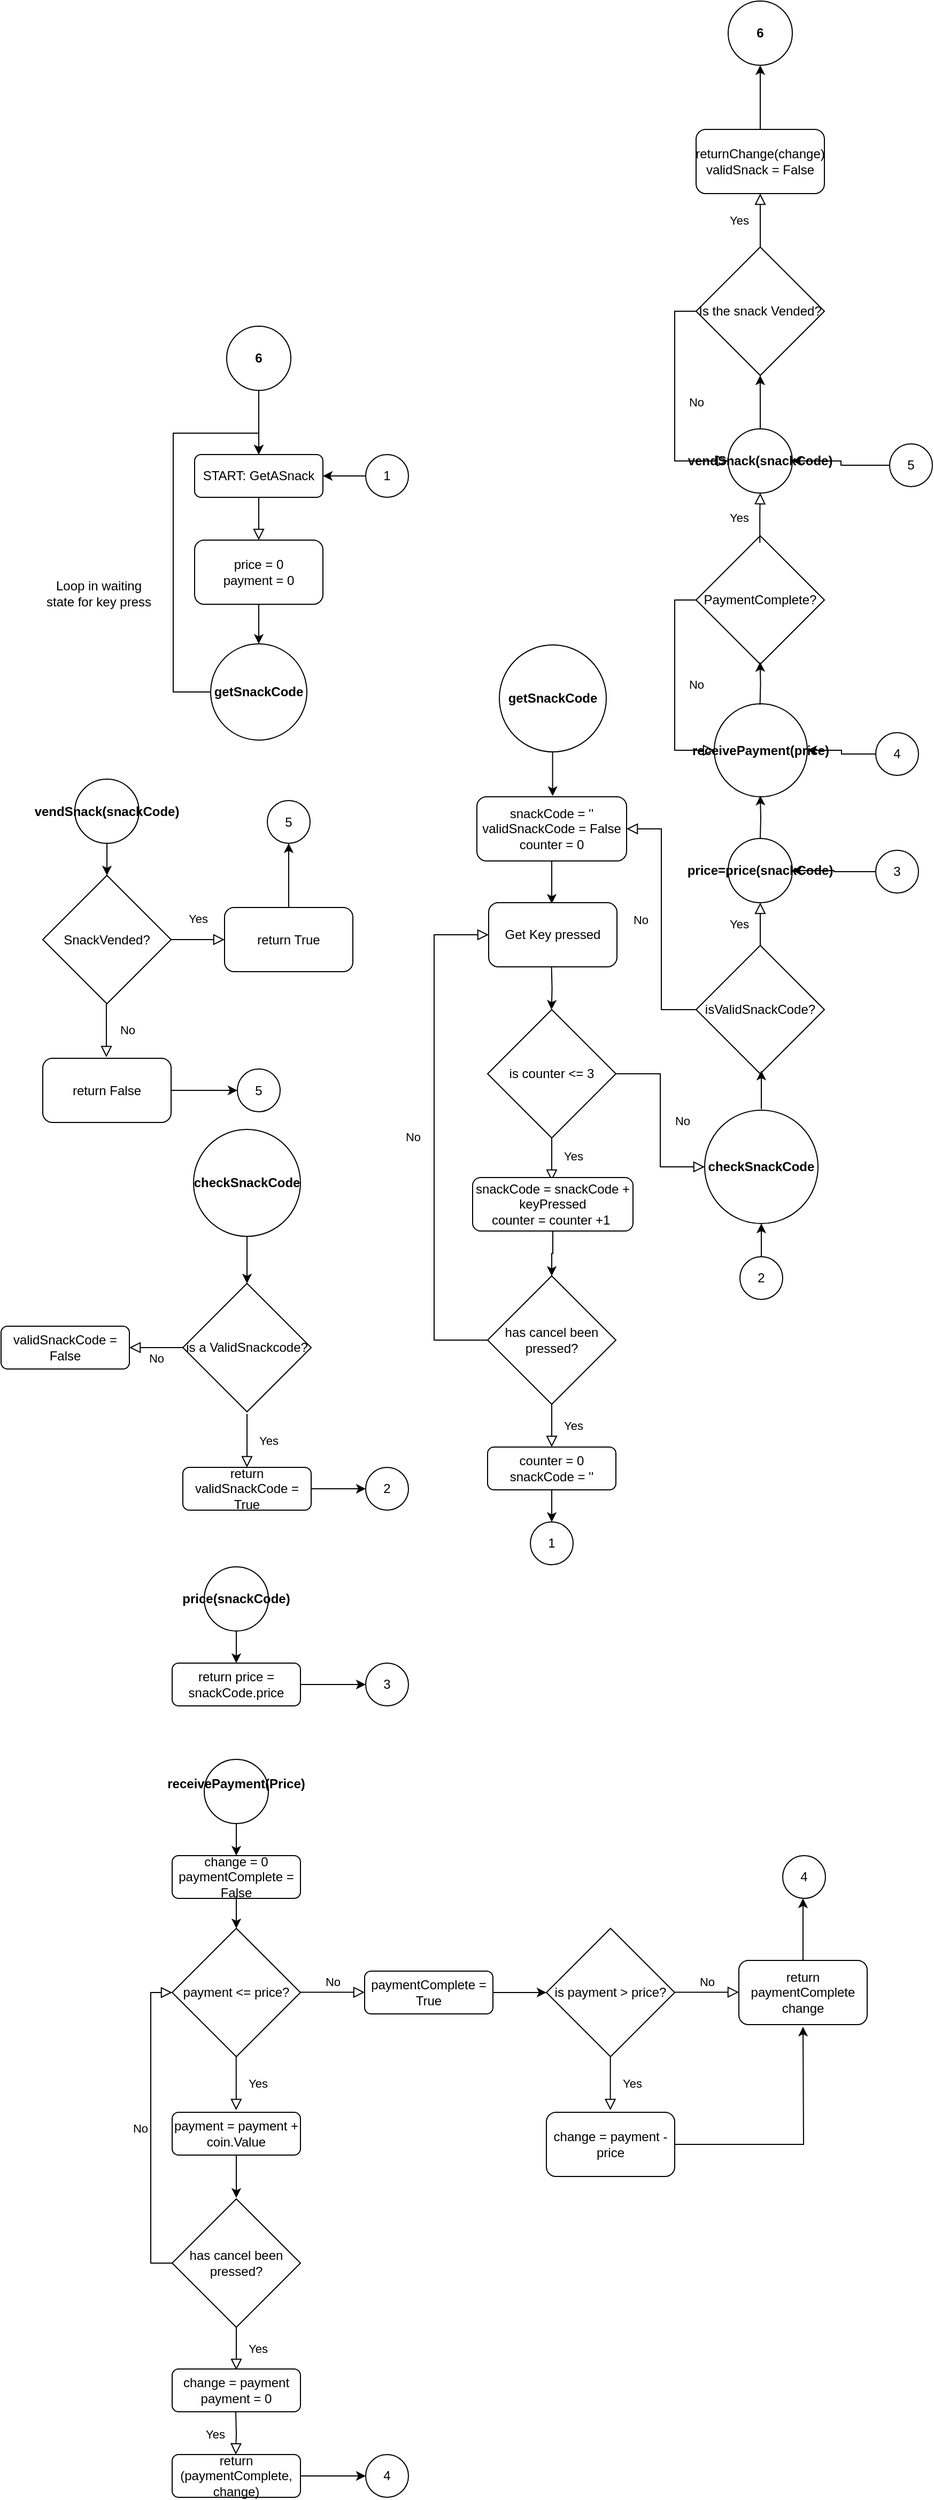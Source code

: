 <mxfile version="20.4.0" type="device"><diagram id="C5RBs43oDa-KdzZeNtuy" name="Page-1"><mxGraphModel dx="1422" dy="3100" grid="1" gridSize="10" guides="1" tooltips="1" connect="1" arrows="1" fold="1" page="1" pageScale="1" pageWidth="827" pageHeight="1169" math="0" shadow="0"><root><mxCell id="WIyWlLk6GJQsqaUBKTNV-0"/><mxCell id="WIyWlLk6GJQsqaUBKTNV-1" parent="WIyWlLk6GJQsqaUBKTNV-0"/><mxCell id="WGJLVE_YXqHXCyLySIQU-1" value="" style="group" vertex="1" connectable="0" parent="WIyWlLk6GJQsqaUBKTNV-1"><mxGeometry x="48" y="-796.5" width="301" height="367" as="geometry"/></mxCell><mxCell id="IF6Uj0VDJJeQO3PlCViJ-34" value="Yes" style="rounded=0;html=1;jettySize=auto;orthogonalLoop=1;fontSize=11;endArrow=block;endFill=0;endSize=8;strokeWidth=1;shadow=0;labelBackgroundColor=none;edgeStyle=orthogonalEdgeStyle;entryX=0;entryY=0.5;entryDx=0;entryDy=0;" parent="WGJLVE_YXqHXCyLySIQU-1" target="IF6Uj0VDJJeQO3PlCViJ-82" edge="1"><mxGeometry y="20" relative="1" as="geometry"><mxPoint as="offset"/><mxPoint x="120" y="150" as="sourcePoint"/><mxPoint x="120" y="200" as="targetPoint"/><Array as="points"><mxPoint x="150" y="150"/><mxPoint x="150" y="150"/></Array></mxGeometry></mxCell><mxCell id="IF6Uj0VDJJeQO3PlCViJ-79" value="&lt;b&gt;vendSnack(snackCode)&lt;/b&gt;" style="ellipse;whiteSpace=wrap;html=1;aspect=fixed;" parent="WGJLVE_YXqHXCyLySIQU-1" vertex="1"><mxGeometry x="30" width="60" height="60" as="geometry"/></mxCell><mxCell id="IF6Uj0VDJJeQO3PlCViJ-80" value="SnackVended?" style="rhombus;whiteSpace=wrap;html=1;" parent="WGJLVE_YXqHXCyLySIQU-1" vertex="1"><mxGeometry y="90" width="120" height="120" as="geometry"/></mxCell><mxCell id="IF6Uj0VDJJeQO3PlCViJ-81" style="edgeStyle=orthogonalEdgeStyle;rounded=0;orthogonalLoop=1;jettySize=auto;html=1;exitX=0.5;exitY=1;exitDx=0;exitDy=0;entryX=0.5;entryY=0;entryDx=0;entryDy=0;" parent="WGJLVE_YXqHXCyLySIQU-1" source="IF6Uj0VDJJeQO3PlCViJ-79" target="IF6Uj0VDJJeQO3PlCViJ-80" edge="1"><mxGeometry relative="1" as="geometry"/></mxCell><mxCell id="WGJLVE_YXqHXCyLySIQU-28" style="edgeStyle=orthogonalEdgeStyle;rounded=0;orthogonalLoop=1;jettySize=auto;html=1;exitX=0.5;exitY=0;exitDx=0;exitDy=0;entryX=0.5;entryY=1;entryDx=0;entryDy=0;" edge="1" parent="WGJLVE_YXqHXCyLySIQU-1" source="IF6Uj0VDJJeQO3PlCViJ-82" target="WGJLVE_YXqHXCyLySIQU-23"><mxGeometry relative="1" as="geometry"/></mxCell><mxCell id="IF6Uj0VDJJeQO3PlCViJ-82" value="return True" style="rounded=1;whiteSpace=wrap;html=1;" parent="WGJLVE_YXqHXCyLySIQU-1" vertex="1"><mxGeometry x="170" y="120" width="120" height="60" as="geometry"/></mxCell><mxCell id="WGJLVE_YXqHXCyLySIQU-29" style="edgeStyle=orthogonalEdgeStyle;rounded=0;orthogonalLoop=1;jettySize=auto;html=1;exitX=1;exitY=0.5;exitDx=0;exitDy=0;entryX=0;entryY=0.5;entryDx=0;entryDy=0;" edge="1" parent="WGJLVE_YXqHXCyLySIQU-1" source="IF6Uj0VDJJeQO3PlCViJ-83" target="WGJLVE_YXqHXCyLySIQU-24"><mxGeometry relative="1" as="geometry"/></mxCell><mxCell id="IF6Uj0VDJJeQO3PlCViJ-83" value="return False" style="rounded=1;whiteSpace=wrap;html=1;" parent="WGJLVE_YXqHXCyLySIQU-1" vertex="1"><mxGeometry y="261" width="120" height="60" as="geometry"/></mxCell><mxCell id="IF6Uj0VDJJeQO3PlCViJ-87" value="No" style="rounded=0;html=1;jettySize=auto;orthogonalLoop=1;fontSize=11;endArrow=block;endFill=0;endSize=8;strokeWidth=1;shadow=0;labelBackgroundColor=none;edgeStyle=orthogonalEdgeStyle;" parent="WGJLVE_YXqHXCyLySIQU-1" edge="1"><mxGeometry y="20" relative="1" as="geometry"><mxPoint as="offset"/><mxPoint x="59.46" y="210" as="sourcePoint"/><mxPoint x="59.46" y="260" as="targetPoint"/><Array as="points"><mxPoint x="59.46" y="250"/></Array></mxGeometry></mxCell><mxCell id="WGJLVE_YXqHXCyLySIQU-23" value="5" style="ellipse;whiteSpace=wrap;html=1;aspect=fixed;" vertex="1" parent="WGJLVE_YXqHXCyLySIQU-1"><mxGeometry x="210" y="20" width="40" height="40" as="geometry"/></mxCell><mxCell id="WGJLVE_YXqHXCyLySIQU-24" value="5" style="ellipse;whiteSpace=wrap;html=1;aspect=fixed;" vertex="1" parent="WGJLVE_YXqHXCyLySIQU-1"><mxGeometry x="182" y="271" width="40" height="40" as="geometry"/></mxCell><mxCell id="WGJLVE_YXqHXCyLySIQU-0" value="" style="group" vertex="1" connectable="0" parent="WIyWlLk6GJQsqaUBKTNV-1"><mxGeometry x="40" y="-1120" width="350" height="287" as="geometry"/></mxCell><mxCell id="WIyWlLk6GJQsqaUBKTNV-3" value="START: GetASnack" style="rounded=1;whiteSpace=wrap;html=1;fontSize=12;glass=0;strokeWidth=1;shadow=0;" parent="WGJLVE_YXqHXCyLySIQU-0" vertex="1"><mxGeometry x="150" y="20" width="120" height="40" as="geometry"/></mxCell><mxCell id="IF6Uj0VDJJeQO3PlCViJ-0" value="price = 0&lt;br&gt;payment = 0" style="rounded=1;whiteSpace=wrap;html=1;" parent="WGJLVE_YXqHXCyLySIQU-0" vertex="1"><mxGeometry x="150" y="100" width="120" height="60" as="geometry"/></mxCell><mxCell id="WIyWlLk6GJQsqaUBKTNV-2" value="" style="rounded=0;html=1;jettySize=auto;orthogonalLoop=1;fontSize=11;endArrow=block;endFill=0;endSize=8;strokeWidth=1;shadow=0;labelBackgroundColor=none;edgeStyle=orthogonalEdgeStyle;entryX=0.5;entryY=0;entryDx=0;entryDy=0;" parent="WGJLVE_YXqHXCyLySIQU-0" source="WIyWlLk6GJQsqaUBKTNV-3" target="IF6Uj0VDJJeQO3PlCViJ-0" edge="1"><mxGeometry relative="1" as="geometry"><mxPoint x="220" y="100" as="targetPoint"/></mxGeometry></mxCell><mxCell id="IF6Uj0VDJJeQO3PlCViJ-5" value="Loop in waiting &lt;br&gt;state for key press" style="text;html=1;resizable=0;autosize=1;align=center;verticalAlign=middle;points=[];fillColor=none;strokeColor=none;rounded=0;" parent="WGJLVE_YXqHXCyLySIQU-0" vertex="1"><mxGeometry y="130" width="120" height="40" as="geometry"/></mxCell><mxCell id="IF6Uj0VDJJeQO3PlCViJ-21" style="edgeStyle=orthogonalEdgeStyle;rounded=0;orthogonalLoop=1;jettySize=auto;html=1;exitX=0;exitY=0.5;exitDx=0;exitDy=0;entryX=0.5;entryY=0;entryDx=0;entryDy=0;" parent="WGJLVE_YXqHXCyLySIQU-0" source="IF6Uj0VDJJeQO3PlCViJ-19" target="WIyWlLk6GJQsqaUBKTNV-3" edge="1"><mxGeometry relative="1" as="geometry"><Array as="points"><mxPoint x="130" y="242"/><mxPoint x="130"/><mxPoint x="210"/></Array></mxGeometry></mxCell><mxCell id="IF6Uj0VDJJeQO3PlCViJ-19" value="&lt;b&gt;getSnackCode&lt;/b&gt;" style="ellipse;whiteSpace=wrap;html=1;aspect=fixed;" parent="WGJLVE_YXqHXCyLySIQU-0" vertex="1"><mxGeometry x="165" y="197" width="90" height="90" as="geometry"/></mxCell><mxCell id="IF6Uj0VDJJeQO3PlCViJ-3" value="" style="edgeStyle=orthogonalEdgeStyle;rounded=0;orthogonalLoop=1;jettySize=auto;html=1;entryX=0.5;entryY=0;entryDx=0;entryDy=0;" parent="WGJLVE_YXqHXCyLySIQU-0" source="IF6Uj0VDJJeQO3PlCViJ-0" target="IF6Uj0VDJJeQO3PlCViJ-19" edge="1"><mxGeometry relative="1" as="geometry"><mxPoint x="210.059" y="180" as="targetPoint"/></mxGeometry></mxCell><mxCell id="IF6Uj0VDJJeQO3PlCViJ-26" style="edgeStyle=orthogonalEdgeStyle;rounded=0;orthogonalLoop=1;jettySize=auto;html=1;exitX=0;exitY=0.5;exitDx=0;exitDy=0;entryX=1;entryY=0.5;entryDx=0;entryDy=0;" parent="WGJLVE_YXqHXCyLySIQU-0" source="IF6Uj0VDJJeQO3PlCViJ-25" target="WIyWlLk6GJQsqaUBKTNV-3" edge="1"><mxGeometry relative="1" as="geometry"/></mxCell><mxCell id="IF6Uj0VDJJeQO3PlCViJ-25" value="1" style="ellipse;whiteSpace=wrap;html=1;aspect=fixed;" parent="WGJLVE_YXqHXCyLySIQU-0" vertex="1"><mxGeometry x="310" y="20" width="40" height="40" as="geometry"/></mxCell><mxCell id="WGJLVE_YXqHXCyLySIQU-2" value="" style="group" vertex="1" connectable="0" parent="WIyWlLk6GJQsqaUBKTNV-1"><mxGeometry x="414" y="-1524" width="365" height="1462" as="geometry"/></mxCell><mxCell id="IF6Uj0VDJJeQO3PlCViJ-11" style="edgeStyle=orthogonalEdgeStyle;rounded=0;orthogonalLoop=1;jettySize=auto;html=1;exitX=0.5;exitY=1;exitDx=0;exitDy=0;" parent="WGJLVE_YXqHXCyLySIQU-2" source="IF6Uj0VDJJeQO3PlCViJ-7" edge="1"><mxGeometry relative="1" as="geometry"><mxPoint x="110" y="844" as="targetPoint"/></mxGeometry></mxCell><mxCell id="IF6Uj0VDJJeQO3PlCViJ-7" value="snackCode = ''&lt;br&gt;validSnackCode = False&lt;br&gt;counter = 0" style="rounded=1;whiteSpace=wrap;html=1;" parent="WGJLVE_YXqHXCyLySIQU-2" vertex="1"><mxGeometry x="40" y="744" width="140" height="60" as="geometry"/></mxCell><mxCell id="IF6Uj0VDJJeQO3PlCViJ-12" value="is counter &amp;lt;= 3" style="rhombus;whiteSpace=wrap;html=1;" parent="WGJLVE_YXqHXCyLySIQU-2" vertex="1"><mxGeometry x="50" y="943" width="120" height="120" as="geometry"/></mxCell><mxCell id="IF6Uj0VDJJeQO3PlCViJ-15" value="Yes" style="rounded=0;html=1;jettySize=auto;orthogonalLoop=1;fontSize=11;endArrow=block;endFill=0;endSize=8;strokeWidth=1;shadow=0;labelBackgroundColor=none;edgeStyle=orthogonalEdgeStyle;exitX=0.5;exitY=1;exitDx=0;exitDy=0;entryX=0.493;entryY=0.06;entryDx=0;entryDy=0;entryPerimeter=0;" parent="WGJLVE_YXqHXCyLySIQU-2" source="IF6Uj0VDJJeQO3PlCViJ-12" target="IF6Uj0VDJJeQO3PlCViJ-29" edge="1"><mxGeometry y="20" relative="1" as="geometry"><mxPoint as="offset"/><mxPoint x="120" y="913" as="sourcePoint"/><mxPoint x="110" y="1093" as="targetPoint"/></mxGeometry></mxCell><mxCell id="IF6Uj0VDJJeQO3PlCViJ-16" value="has cancel been pressed?" style="rhombus;whiteSpace=wrap;html=1;" parent="WGJLVE_YXqHXCyLySIQU-2" vertex="1"><mxGeometry x="50" y="1192" width="120" height="120" as="geometry"/></mxCell><mxCell id="IF6Uj0VDJJeQO3PlCViJ-17" value="Yes" style="rounded=0;html=1;jettySize=auto;orthogonalLoop=1;fontSize=11;endArrow=block;endFill=0;endSize=8;strokeWidth=1;shadow=0;labelBackgroundColor=none;edgeStyle=orthogonalEdgeStyle;exitX=0.5;exitY=1;exitDx=0;exitDy=0;" parent="WGJLVE_YXqHXCyLySIQU-2" source="IF6Uj0VDJJeQO3PlCViJ-16" edge="1"><mxGeometry y="20" relative="1" as="geometry"><mxPoint as="offset"/><mxPoint x="120" y="1172" as="sourcePoint"/><mxPoint x="110" y="1352" as="targetPoint"/></mxGeometry></mxCell><mxCell id="IF6Uj0VDJJeQO3PlCViJ-18" value="counter = 0&lt;br&gt;snackCode = ''" style="rounded=1;whiteSpace=wrap;html=1;fontSize=12;glass=0;strokeWidth=1;shadow=0;" parent="WGJLVE_YXqHXCyLySIQU-2" vertex="1"><mxGeometry x="50" y="1352" width="120" height="40" as="geometry"/></mxCell><mxCell id="IF6Uj0VDJJeQO3PlCViJ-89" style="edgeStyle=orthogonalEdgeStyle;rounded=0;orthogonalLoop=1;jettySize=auto;html=1;exitX=0.5;exitY=0;exitDx=0;exitDy=0;" parent="WGJLVE_YXqHXCyLySIQU-2" source="IF6Uj0VDJJeQO3PlCViJ-22" edge="1"><mxGeometry relative="1" as="geometry"><mxPoint x="304.939" y="350.0" as="targetPoint"/></mxGeometry></mxCell><mxCell id="IF6Uj0VDJJeQO3PlCViJ-22" value="&lt;b&gt;vendSnack(snackCode)&lt;/b&gt;" style="ellipse;whiteSpace=wrap;html=1;aspect=fixed;" parent="WGJLVE_YXqHXCyLySIQU-2" vertex="1"><mxGeometry x="275" y="400" width="60" height="60" as="geometry"/></mxCell><mxCell id="IF6Uj0VDJJeQO3PlCViJ-24" value="1" style="ellipse;whiteSpace=wrap;html=1;aspect=fixed;" parent="WGJLVE_YXqHXCyLySIQU-2" vertex="1"><mxGeometry x="90" y="1422" width="40" height="40" as="geometry"/></mxCell><mxCell id="IF6Uj0VDJJeQO3PlCViJ-27" style="edgeStyle=orthogonalEdgeStyle;rounded=0;orthogonalLoop=1;jettySize=auto;html=1;exitX=0.5;exitY=1;exitDx=0;exitDy=0;entryX=0.5;entryY=0;entryDx=0;entryDy=0;" parent="WGJLVE_YXqHXCyLySIQU-2" source="IF6Uj0VDJJeQO3PlCViJ-18" target="IF6Uj0VDJJeQO3PlCViJ-24" edge="1"><mxGeometry relative="1" as="geometry"/></mxCell><mxCell id="IF6Uj0VDJJeQO3PlCViJ-100" style="edgeStyle=orthogonalEdgeStyle;rounded=0;orthogonalLoop=1;jettySize=auto;html=1;exitX=0.5;exitY=1;exitDx=0;exitDy=0;entryX=0.5;entryY=0;entryDx=0;entryDy=0;" parent="WGJLVE_YXqHXCyLySIQU-2" source="IF6Uj0VDJJeQO3PlCViJ-29" target="IF6Uj0VDJJeQO3PlCViJ-16" edge="1"><mxGeometry relative="1" as="geometry"/></mxCell><mxCell id="IF6Uj0VDJJeQO3PlCViJ-29" value="snackCode = snackCode + keyPressed&lt;br&gt;counter = counter +1&amp;nbsp;" style="rounded=1;whiteSpace=wrap;html=1;fontSize=12;glass=0;strokeWidth=1;shadow=0;" parent="WGJLVE_YXqHXCyLySIQU-2" vertex="1"><mxGeometry x="36" y="1100" width="150" height="50" as="geometry"/></mxCell><mxCell id="IF6Uj0VDJJeQO3PlCViJ-30" value="&lt;b&gt;checkSnackCode&lt;/b&gt;" style="ellipse;whiteSpace=wrap;html=1;aspect=fixed;" parent="WGJLVE_YXqHXCyLySIQU-2" vertex="1"><mxGeometry x="253" y="1037" width="106" height="106" as="geometry"/></mxCell><mxCell id="IF6Uj0VDJJeQO3PlCViJ-39" value="isValidSnackCode?" style="rhombus;whiteSpace=wrap;html=1;" parent="WGJLVE_YXqHXCyLySIQU-2" vertex="1"><mxGeometry x="245" y="883" width="120" height="120" as="geometry"/></mxCell><mxCell id="IF6Uj0VDJJeQO3PlCViJ-40" style="edgeStyle=orthogonalEdgeStyle;rounded=0;orthogonalLoop=1;jettySize=auto;html=1;exitX=0.5;exitY=0;exitDx=0;exitDy=0;entryX=0.5;entryY=1;entryDx=0;entryDy=0;" parent="WGJLVE_YXqHXCyLySIQU-2" edge="1"><mxGeometry relative="1" as="geometry"><mxPoint x="306" y="1036" as="sourcePoint"/><mxPoint x="306" y="1000" as="targetPoint"/></mxGeometry></mxCell><mxCell id="IF6Uj0VDJJeQO3PlCViJ-45" value="&lt;b&gt;price=price(snackCode)&lt;/b&gt;" style="ellipse;whiteSpace=wrap;html=1;aspect=fixed;" parent="WGJLVE_YXqHXCyLySIQU-2" vertex="1"><mxGeometry x="275" y="783" width="60" height="60" as="geometry"/></mxCell><mxCell id="IF6Uj0VDJJeQO3PlCViJ-48" value="&lt;b&gt;receivePayment(price)&lt;/b&gt;" style="ellipse;whiteSpace=wrap;html=1;aspect=fixed;" parent="WGJLVE_YXqHXCyLySIQU-2" vertex="1"><mxGeometry x="262" y="657" width="87" height="87" as="geometry"/></mxCell><mxCell id="IF6Uj0VDJJeQO3PlCViJ-49" style="edgeStyle=orthogonalEdgeStyle;rounded=0;orthogonalLoop=1;jettySize=auto;html=1;exitX=0.5;exitY=0;exitDx=0;exitDy=0;entryX=0.5;entryY=1;entryDx=0;entryDy=0;" parent="WGJLVE_YXqHXCyLySIQU-2" edge="1"><mxGeometry relative="1" as="geometry"><mxPoint x="305" y="783" as="sourcePoint"/><mxPoint x="305" y="743" as="targetPoint"/></mxGeometry></mxCell><mxCell id="IF6Uj0VDJJeQO3PlCViJ-75" value="PaymentComplete?" style="rhombus;whiteSpace=wrap;html=1;" parent="WGJLVE_YXqHXCyLySIQU-2" vertex="1"><mxGeometry x="245" y="500" width="120" height="120" as="geometry"/></mxCell><mxCell id="IF6Uj0VDJJeQO3PlCViJ-77" style="edgeStyle=orthogonalEdgeStyle;rounded=0;orthogonalLoop=1;jettySize=auto;html=1;exitX=0.5;exitY=0;exitDx=0;exitDy=0;entryX=0.5;entryY=1;entryDx=0;entryDy=0;" parent="WGJLVE_YXqHXCyLySIQU-2" edge="1"><mxGeometry relative="1" as="geometry"><mxPoint x="304.79" y="658" as="sourcePoint"/><mxPoint x="304.79" y="618" as="targetPoint"/></mxGeometry></mxCell><mxCell id="IF6Uj0VDJJeQO3PlCViJ-92" style="edgeStyle=orthogonalEdgeStyle;rounded=0;orthogonalLoop=1;jettySize=auto;html=1;exitX=0.5;exitY=1;exitDx=0;exitDy=0;entryX=0.563;entryY=-0.013;entryDx=0;entryDy=0;entryPerimeter=0;" parent="WGJLVE_YXqHXCyLySIQU-2" edge="1"><mxGeometry relative="1" as="geometry"><mxPoint x="107" y="702.0" as="sourcePoint"/><mxPoint x="110.82" y="743.22" as="targetPoint"/><Array as="points"><mxPoint x="111" y="702"/></Array></mxGeometry></mxCell><mxCell id="IF6Uj0VDJJeQO3PlCViJ-78" value="&lt;b&gt;getSnackCode&lt;/b&gt;" style="ellipse;whiteSpace=wrap;html=1;aspect=fixed;" parent="WGJLVE_YXqHXCyLySIQU-2" vertex="1"><mxGeometry x="61" y="602" width="100" height="100" as="geometry"/></mxCell><mxCell id="IF6Uj0VDJJeQO3PlCViJ-88" value="Is the snack Vended?" style="rhombus;whiteSpace=wrap;html=1;" parent="WGJLVE_YXqHXCyLySIQU-2" vertex="1"><mxGeometry x="245" y="230" width="120" height="120" as="geometry"/></mxCell><mxCell id="IF6Uj0VDJJeQO3PlCViJ-90" value="Yes" style="rounded=0;html=1;jettySize=auto;orthogonalLoop=1;fontSize=11;endArrow=block;endFill=0;endSize=8;strokeWidth=1;shadow=0;labelBackgroundColor=none;edgeStyle=orthogonalEdgeStyle;" parent="WGJLVE_YXqHXCyLySIQU-2" edge="1"><mxGeometry y="20" relative="1" as="geometry"><mxPoint as="offset"/><mxPoint x="305" y="230.0" as="sourcePoint"/><mxPoint x="305" y="180" as="targetPoint"/><Array as="points"><mxPoint x="305" y="230"/></Array></mxGeometry></mxCell><mxCell id="IF6Uj0VDJJeQO3PlCViJ-91" value="returnChange(change)&lt;br&gt;validSnack = False" style="rounded=1;whiteSpace=wrap;html=1;" parent="WGJLVE_YXqHXCyLySIQU-2" vertex="1"><mxGeometry x="245" y="120" width="120" height="60" as="geometry"/></mxCell><mxCell id="IF6Uj0VDJJeQO3PlCViJ-93" value="&lt;b&gt;6&lt;/b&gt;" style="ellipse;whiteSpace=wrap;html=1;aspect=fixed;" parent="WGJLVE_YXqHXCyLySIQU-2" vertex="1"><mxGeometry x="275" width="60" height="60" as="geometry"/></mxCell><mxCell id="IF6Uj0VDJJeQO3PlCViJ-95" value="Get Key pressed" style="rounded=1;whiteSpace=wrap;html=1;" parent="WGJLVE_YXqHXCyLySIQU-2" vertex="1"><mxGeometry x="51" y="843" width="120" height="60" as="geometry"/></mxCell><mxCell id="IF6Uj0VDJJeQO3PlCViJ-96" style="edgeStyle=orthogonalEdgeStyle;rounded=0;orthogonalLoop=1;jettySize=auto;html=1;exitX=0.5;exitY=1;exitDx=0;exitDy=0;" parent="WGJLVE_YXqHXCyLySIQU-2" edge="1"><mxGeometry relative="1" as="geometry"><mxPoint x="109.79" y="903" as="sourcePoint"/><mxPoint x="109.79" y="943" as="targetPoint"/></mxGeometry></mxCell><mxCell id="IF6Uj0VDJJeQO3PlCViJ-97" value="No" style="rounded=0;html=1;jettySize=auto;orthogonalLoop=1;fontSize=11;endArrow=block;endFill=0;endSize=8;strokeWidth=1;shadow=0;labelBackgroundColor=none;edgeStyle=orthogonalEdgeStyle;exitX=0;exitY=0.5;exitDx=0;exitDy=0;entryX=0;entryY=0.5;entryDx=0;entryDy=0;" parent="WGJLVE_YXqHXCyLySIQU-2" source="IF6Uj0VDJJeQO3PlCViJ-16" target="IF6Uj0VDJJeQO3PlCViJ-95" edge="1"><mxGeometry y="20" relative="1" as="geometry"><mxPoint as="offset"/><mxPoint y="1108" as="sourcePoint"/><mxPoint y="1158" as="targetPoint"/><Array as="points"><mxPoint y="1252"/><mxPoint y="873"/></Array></mxGeometry></mxCell><mxCell id="IF6Uj0VDJJeQO3PlCViJ-98" value="No" style="rounded=0;html=1;jettySize=auto;orthogonalLoop=1;fontSize=11;endArrow=block;endFill=0;endSize=8;strokeWidth=1;shadow=0;labelBackgroundColor=none;edgeStyle=orthogonalEdgeStyle;exitX=1;exitY=0.5;exitDx=0;exitDy=0;entryX=0;entryY=0.5;entryDx=0;entryDy=0;" parent="WGJLVE_YXqHXCyLySIQU-2" source="IF6Uj0VDJJeQO3PlCViJ-12" target="IF6Uj0VDJJeQO3PlCViJ-30" edge="1"><mxGeometry y="20" relative="1" as="geometry"><mxPoint as="offset"/><mxPoint x="120" y="1073" as="sourcePoint"/><mxPoint x="120" y="1103" as="targetPoint"/></mxGeometry></mxCell><mxCell id="IF6Uj0VDJJeQO3PlCViJ-101" value="No" style="rounded=0;html=1;jettySize=auto;orthogonalLoop=1;fontSize=11;endArrow=block;endFill=0;endSize=8;strokeWidth=1;shadow=0;labelBackgroundColor=none;edgeStyle=orthogonalEdgeStyle;exitX=0;exitY=0.5;exitDx=0;exitDy=0;entryX=1;entryY=0.5;entryDx=0;entryDy=0;" parent="WGJLVE_YXqHXCyLySIQU-2" source="IF6Uj0VDJJeQO3PlCViJ-39" target="IF6Uj0VDJJeQO3PlCViJ-7" edge="1"><mxGeometry y="20" relative="1" as="geometry"><mxPoint as="offset"/><mxPoint x="180" y="1013" as="sourcePoint"/><mxPoint x="263.0" y="1100" as="targetPoint"/></mxGeometry></mxCell><mxCell id="IF6Uj0VDJJeQO3PlCViJ-102" value="Yes" style="rounded=0;html=1;jettySize=auto;orthogonalLoop=1;fontSize=11;endArrow=block;endFill=0;endSize=8;strokeWidth=1;shadow=0;labelBackgroundColor=none;edgeStyle=orthogonalEdgeStyle;entryX=0.5;entryY=1;entryDx=0;entryDy=0;" parent="WGJLVE_YXqHXCyLySIQU-2" source="IF6Uj0VDJJeQO3PlCViJ-39" target="IF6Uj0VDJJeQO3PlCViJ-45" edge="1"><mxGeometry y="20" relative="1" as="geometry"><mxPoint as="offset"/><mxPoint x="120" y="1073" as="sourcePoint"/><mxPoint x="119.95" y="1113" as="targetPoint"/></mxGeometry></mxCell><mxCell id="mMimyW1_skO-kDGtz1Kh-1" value="Yes" style="rounded=0;html=1;jettySize=auto;orthogonalLoop=1;fontSize=11;endArrow=block;endFill=0;endSize=8;strokeWidth=1;shadow=0;labelBackgroundColor=none;edgeStyle=orthogonalEdgeStyle;entryX=0.5;entryY=1;entryDx=0;entryDy=0;exitX=0.497;exitY=0.054;exitDx=0;exitDy=0;exitPerimeter=0;" parent="WGJLVE_YXqHXCyLySIQU-2" source="IF6Uj0VDJJeQO3PlCViJ-75" target="IF6Uj0VDJJeQO3PlCViJ-22" edge="1"><mxGeometry y="20" relative="1" as="geometry"><mxPoint as="offset"/><mxPoint x="315" y="870" as="sourcePoint"/><mxPoint x="315" y="830" as="targetPoint"/></mxGeometry></mxCell><mxCell id="mMimyW1_skO-kDGtz1Kh-2" value="No" style="rounded=0;html=1;jettySize=auto;orthogonalLoop=1;fontSize=11;endArrow=block;endFill=0;endSize=8;strokeWidth=1;shadow=0;labelBackgroundColor=none;edgeStyle=orthogonalEdgeStyle;exitX=0;exitY=0.5;exitDx=0;exitDy=0;entryX=0;entryY=0.5;entryDx=0;entryDy=0;" parent="WGJLVE_YXqHXCyLySIQU-2" source="IF6Uj0VDJJeQO3PlCViJ-75" target="IF6Uj0VDJJeQO3PlCViJ-48" edge="1"><mxGeometry y="20" relative="1" as="geometry"><mxPoint as="offset"/><mxPoint x="255" y="953" as="sourcePoint"/><mxPoint x="190" y="784" as="targetPoint"/></mxGeometry></mxCell><mxCell id="IF6Uj0VDJJeQO3PlCViJ-94" style="edgeStyle=orthogonalEdgeStyle;rounded=0;orthogonalLoop=1;jettySize=auto;html=1;exitX=0.5;exitY=0;exitDx=0;exitDy=0;entryX=0.5;entryY=1;entryDx=0;entryDy=0;" parent="WGJLVE_YXqHXCyLySIQU-2" source="IF6Uj0VDJJeQO3PlCViJ-91" target="IF6Uj0VDJJeQO3PlCViJ-93" edge="1"><mxGeometry relative="1" as="geometry"/></mxCell><mxCell id="mMimyW1_skO-kDGtz1Kh-3" value="No" style="rounded=0;html=1;jettySize=auto;orthogonalLoop=1;fontSize=11;endArrow=block;endFill=0;endSize=8;strokeWidth=1;shadow=0;labelBackgroundColor=none;edgeStyle=orthogonalEdgeStyle;exitX=0;exitY=0.5;exitDx=0;exitDy=0;entryX=0;entryY=0.5;entryDx=0;entryDy=0;" parent="WGJLVE_YXqHXCyLySIQU-2" source="IF6Uj0VDJJeQO3PlCViJ-88" target="IF6Uj0VDJJeQO3PlCViJ-22" edge="1"><mxGeometry y="20" relative="1" as="geometry"><mxPoint as="offset"/><mxPoint x="255" y="570" as="sourcePoint"/><mxPoint x="272.0" y="710.5" as="targetPoint"/></mxGeometry></mxCell><mxCell id="WGJLVE_YXqHXCyLySIQU-3" value="" style="group" vertex="1" connectable="0" parent="WIyWlLk6GJQsqaUBKTNV-1"><mxGeometry x="9" y="-420" width="810" height="1230" as="geometry"/></mxCell><mxCell id="IF6Uj0VDJJeQO3PlCViJ-32" value="&lt;b&gt;checkSnackCode&lt;/b&gt;" style="ellipse;whiteSpace=wrap;html=1;aspect=fixed;" parent="WGJLVE_YXqHXCyLySIQU-3" vertex="1"><mxGeometry x="180" y="-49" width="100" height="100" as="geometry"/></mxCell><mxCell id="IF6Uj0VDJJeQO3PlCViJ-33" value="is a ValidSnackcode?" style="rhombus;whiteSpace=wrap;html=1;" parent="WGJLVE_YXqHXCyLySIQU-3" vertex="1"><mxGeometry x="170" y="95" width="120" height="120" as="geometry"/></mxCell><mxCell id="IF6Uj0VDJJeQO3PlCViJ-38" style="edgeStyle=orthogonalEdgeStyle;rounded=0;orthogonalLoop=1;jettySize=auto;html=1;exitX=0.5;exitY=1;exitDx=0;exitDy=0;entryX=0.5;entryY=0;entryDx=0;entryDy=0;" parent="WGJLVE_YXqHXCyLySIQU-3" source="IF6Uj0VDJJeQO3PlCViJ-32" target="IF6Uj0VDJJeQO3PlCViJ-33" edge="1"><mxGeometry relative="1" as="geometry"/></mxCell><mxCell id="IF6Uj0VDJJeQO3PlCViJ-35" value="return validSnackCode = True" style="rounded=1;whiteSpace=wrap;html=1;fontSize=12;glass=0;strokeWidth=1;shadow=0;" parent="WGJLVE_YXqHXCyLySIQU-3" vertex="1"><mxGeometry x="170" y="267" width="120" height="40" as="geometry"/></mxCell><mxCell id="IF6Uj0VDJJeQO3PlCViJ-36" value="No" style="edgeStyle=orthogonalEdgeStyle;rounded=0;html=1;jettySize=auto;orthogonalLoop=1;fontSize=11;endArrow=block;endFill=0;endSize=8;strokeWidth=1;shadow=0;labelBackgroundColor=none;" parent="WGJLVE_YXqHXCyLySIQU-3" edge="1"><mxGeometry y="10" relative="1" as="geometry"><mxPoint as="offset"/><mxPoint x="170" y="155" as="sourcePoint"/><mxPoint x="120" y="155" as="targetPoint"/><Array as="points"><mxPoint x="170" y="155"/></Array></mxGeometry></mxCell><mxCell id="IF6Uj0VDJJeQO3PlCViJ-37" value="validSnackCode = False" style="rounded=1;whiteSpace=wrap;html=1;fontSize=12;glass=0;strokeWidth=1;shadow=0;" parent="WGJLVE_YXqHXCyLySIQU-3" vertex="1"><mxGeometry y="135" width="120" height="40" as="geometry"/></mxCell><mxCell id="IF6Uj0VDJJeQO3PlCViJ-42" value="&lt;b&gt;price(snackCode)&lt;/b&gt;" style="ellipse;whiteSpace=wrap;html=1;aspect=fixed;" parent="WGJLVE_YXqHXCyLySIQU-3" vertex="1"><mxGeometry x="190" y="360" width="60" height="60" as="geometry"/></mxCell><mxCell id="IF6Uj0VDJJeQO3PlCViJ-43" value="return price = snackCode.price" style="rounded=1;whiteSpace=wrap;html=1;fontSize=12;glass=0;strokeWidth=1;shadow=0;" parent="WGJLVE_YXqHXCyLySIQU-3" vertex="1"><mxGeometry x="160" y="450" width="120" height="40" as="geometry"/></mxCell><mxCell id="IF6Uj0VDJJeQO3PlCViJ-44" style="edgeStyle=orthogonalEdgeStyle;rounded=0;orthogonalLoop=1;jettySize=auto;html=1;exitX=0.5;exitY=1;exitDx=0;exitDy=0;entryX=0.5;entryY=0;entryDx=0;entryDy=0;" parent="WGJLVE_YXqHXCyLySIQU-3" source="IF6Uj0VDJJeQO3PlCViJ-42" target="IF6Uj0VDJJeQO3PlCViJ-43" edge="1"><mxGeometry relative="1" as="geometry"/></mxCell><mxCell id="IF6Uj0VDJJeQO3PlCViJ-47" value="&lt;b&gt;receivePayment(Price)&lt;br&gt;&lt;br&gt;&lt;/b&gt;" style="ellipse;whiteSpace=wrap;html=1;aspect=fixed;" parent="WGJLVE_YXqHXCyLySIQU-3" vertex="1"><mxGeometry x="190" y="540" width="60" height="60" as="geometry"/></mxCell><mxCell id="IF6Uj0VDJJeQO3PlCViJ-50" value="change = 0&lt;br&gt;paymentComplete = False" style="rounded=1;whiteSpace=wrap;html=1;fontSize=12;glass=0;strokeWidth=1;shadow=0;" parent="WGJLVE_YXqHXCyLySIQU-3" vertex="1"><mxGeometry x="160" y="630" width="120" height="40" as="geometry"/></mxCell><mxCell id="IF6Uj0VDJJeQO3PlCViJ-51" style="edgeStyle=orthogonalEdgeStyle;rounded=0;orthogonalLoop=1;jettySize=auto;html=1;exitX=0.5;exitY=1;exitDx=0;exitDy=0;entryX=0.5;entryY=0;entryDx=0;entryDy=0;" parent="WGJLVE_YXqHXCyLySIQU-3" source="IF6Uj0VDJJeQO3PlCViJ-47" target="IF6Uj0VDJJeQO3PlCViJ-50" edge="1"><mxGeometry relative="1" as="geometry"/></mxCell><mxCell id="IF6Uj0VDJJeQO3PlCViJ-52" value="payment &amp;lt;= price?" style="rhombus;whiteSpace=wrap;html=1;" parent="WGJLVE_YXqHXCyLySIQU-3" vertex="1"><mxGeometry x="160" y="698" width="120" height="120" as="geometry"/></mxCell><mxCell id="IF6Uj0VDJJeQO3PlCViJ-53" style="edgeStyle=orthogonalEdgeStyle;rounded=0;orthogonalLoop=1;jettySize=auto;html=1;exitX=0.5;exitY=1;exitDx=0;exitDy=0;entryX=0.5;entryY=0;entryDx=0;entryDy=0;" parent="WGJLVE_YXqHXCyLySIQU-3" edge="1"><mxGeometry relative="1" as="geometry"><mxPoint x="220" y="668" as="sourcePoint"/><mxPoint x="220" y="698" as="targetPoint"/></mxGeometry></mxCell><mxCell id="IF6Uj0VDJJeQO3PlCViJ-54" value="Yes" style="rounded=0;html=1;jettySize=auto;orthogonalLoop=1;fontSize=11;endArrow=block;endFill=0;endSize=8;strokeWidth=1;shadow=0;labelBackgroundColor=none;edgeStyle=orthogonalEdgeStyle;" parent="WGJLVE_YXqHXCyLySIQU-3" edge="1"><mxGeometry y="20" relative="1" as="geometry"><mxPoint as="offset"/><mxPoint x="219.86" y="818" as="sourcePoint"/><mxPoint x="219.86" y="868" as="targetPoint"/><Array as="points"><mxPoint x="219.86" y="858"/></Array></mxGeometry></mxCell><mxCell id="IF6Uj0VDJJeQO3PlCViJ-60" style="edgeStyle=orthogonalEdgeStyle;rounded=0;orthogonalLoop=1;jettySize=auto;html=1;exitX=0.5;exitY=1;exitDx=0;exitDy=0;" parent="WGJLVE_YXqHXCyLySIQU-3" source="IF6Uj0VDJJeQO3PlCViJ-55" edge="1"><mxGeometry relative="1" as="geometry"><mxPoint x="220" y="950" as="targetPoint"/></mxGeometry></mxCell><mxCell id="IF6Uj0VDJJeQO3PlCViJ-55" value="payment = payment + coin.Value" style="rounded=1;whiteSpace=wrap;html=1;fontSize=12;glass=0;strokeWidth=1;shadow=0;" parent="WGJLVE_YXqHXCyLySIQU-3" vertex="1"><mxGeometry x="160" y="870" width="120" height="40" as="geometry"/></mxCell><mxCell id="IF6Uj0VDJJeQO3PlCViJ-57" value="has cancel been pressed?" style="rhombus;whiteSpace=wrap;html=1;" parent="WGJLVE_YXqHXCyLySIQU-3" vertex="1"><mxGeometry x="160" y="951" width="120" height="120" as="geometry"/></mxCell><mxCell id="IF6Uj0VDJJeQO3PlCViJ-58" value="Yes" style="rounded=0;html=1;jettySize=auto;orthogonalLoop=1;fontSize=11;endArrow=block;endFill=0;endSize=8;strokeWidth=1;shadow=0;labelBackgroundColor=none;edgeStyle=orthogonalEdgeStyle;exitX=0.5;exitY=1;exitDx=0;exitDy=0;" parent="WGJLVE_YXqHXCyLySIQU-3" source="IF6Uj0VDJJeQO3PlCViJ-57" edge="1"><mxGeometry y="20" relative="1" as="geometry"><mxPoint as="offset"/><mxPoint x="230" y="931" as="sourcePoint"/><mxPoint x="220" y="1111" as="targetPoint"/></mxGeometry></mxCell><mxCell id="IF6Uj0VDJJeQO3PlCViJ-59" value="No" style="edgeStyle=orthogonalEdgeStyle;rounded=0;html=1;jettySize=auto;orthogonalLoop=1;fontSize=11;endArrow=block;endFill=0;endSize=8;strokeWidth=1;shadow=0;labelBackgroundColor=none;exitX=0;exitY=0.5;exitDx=0;exitDy=0;entryX=0;entryY=0.5;entryDx=0;entryDy=0;" parent="WGJLVE_YXqHXCyLySIQU-3" source="IF6Uj0VDJJeQO3PlCViJ-57" target="IF6Uj0VDJJeQO3PlCViJ-52" edge="1"><mxGeometry y="10" relative="1" as="geometry"><mxPoint as="offset"/><mxPoint x="-30" y="821" as="sourcePoint"/><mxPoint x="340" y="1011" as="targetPoint"/></mxGeometry></mxCell><mxCell id="IF6Uj0VDJJeQO3PlCViJ-61" value="change = payment&lt;br&gt;payment = 0&lt;br&gt;" style="rounded=1;whiteSpace=wrap;html=1;fontSize=12;glass=0;strokeWidth=1;shadow=0;" parent="WGJLVE_YXqHXCyLySIQU-3" vertex="1"><mxGeometry x="160" y="1110" width="120" height="40" as="geometry"/></mxCell><mxCell id="IF6Uj0VDJJeQO3PlCViJ-63" value="return (paymentComplete, change)" style="rounded=1;whiteSpace=wrap;html=1;fontSize=12;glass=0;strokeWidth=1;shadow=0;" parent="WGJLVE_YXqHXCyLySIQU-3" vertex="1"><mxGeometry x="160" y="1190" width="120" height="40" as="geometry"/></mxCell><mxCell id="IF6Uj0VDJJeQO3PlCViJ-64" value="Yes" style="rounded=0;html=1;jettySize=auto;orthogonalLoop=1;fontSize=11;endArrow=block;endFill=0;endSize=8;strokeWidth=1;shadow=0;labelBackgroundColor=none;edgeStyle=orthogonalEdgeStyle;exitX=0.5;exitY=1;exitDx=0;exitDy=0;" parent="WGJLVE_YXqHXCyLySIQU-3" edge="1"><mxGeometry y="20" relative="1" as="geometry"><mxPoint as="offset"/><mxPoint x="219.5" y="1150" as="sourcePoint"/><mxPoint x="219.5" y="1190" as="targetPoint"/></mxGeometry></mxCell><mxCell id="IF6Uj0VDJJeQO3PlCViJ-65" value="No" style="edgeStyle=orthogonalEdgeStyle;rounded=0;html=1;jettySize=auto;orthogonalLoop=1;fontSize=11;endArrow=block;endFill=0;endSize=8;strokeWidth=1;shadow=0;labelBackgroundColor=none;exitX=1;exitY=0.5;exitDx=0;exitDy=0;" parent="WGJLVE_YXqHXCyLySIQU-3" edge="1"><mxGeometry y="10" relative="1" as="geometry"><mxPoint as="offset"/><mxPoint x="280" y="757.8" as="sourcePoint"/><mxPoint x="340" y="757.8" as="targetPoint"/></mxGeometry></mxCell><mxCell id="IF6Uj0VDJJeQO3PlCViJ-66" value="paymentComplete = True" style="rounded=1;whiteSpace=wrap;html=1;fontSize=12;glass=0;strokeWidth=1;shadow=0;" parent="WGJLVE_YXqHXCyLySIQU-3" vertex="1"><mxGeometry x="340" y="738" width="120" height="40" as="geometry"/></mxCell><mxCell id="IF6Uj0VDJJeQO3PlCViJ-67" value="is payment &amp;gt; price?" style="rhombus;whiteSpace=wrap;html=1;" parent="WGJLVE_YXqHXCyLySIQU-3" vertex="1"><mxGeometry x="510" y="698" width="120" height="120" as="geometry"/></mxCell><mxCell id="IF6Uj0VDJJeQO3PlCViJ-68" style="edgeStyle=orthogonalEdgeStyle;rounded=0;orthogonalLoop=1;jettySize=auto;html=1;exitX=1;exitY=0.5;exitDx=0;exitDy=0;entryX=0;entryY=0.5;entryDx=0;entryDy=0;" parent="WGJLVE_YXqHXCyLySIQU-3" source="IF6Uj0VDJJeQO3PlCViJ-66" target="IF6Uj0VDJJeQO3PlCViJ-67" edge="1"><mxGeometry relative="1" as="geometry"/></mxCell><mxCell id="IF6Uj0VDJJeQO3PlCViJ-69" value="No" style="edgeStyle=orthogonalEdgeStyle;rounded=0;html=1;jettySize=auto;orthogonalLoop=1;fontSize=11;endArrow=block;endFill=0;endSize=8;strokeWidth=1;shadow=0;labelBackgroundColor=none;exitX=1;exitY=0.5;exitDx=0;exitDy=0;" parent="WGJLVE_YXqHXCyLySIQU-3" edge="1"><mxGeometry y="10" relative="1" as="geometry"><mxPoint as="offset"/><mxPoint x="630" y="757.71" as="sourcePoint"/><mxPoint x="690" y="757.71" as="targetPoint"/></mxGeometry></mxCell><mxCell id="IF6Uj0VDJJeQO3PlCViJ-70" value="return paymentComplete&lt;br&gt;change" style="rounded=1;whiteSpace=wrap;html=1;" parent="WGJLVE_YXqHXCyLySIQU-3" vertex="1"><mxGeometry x="690" y="728" width="120" height="60" as="geometry"/></mxCell><mxCell id="IF6Uj0VDJJeQO3PlCViJ-72" value="Yes" style="rounded=0;html=1;jettySize=auto;orthogonalLoop=1;fontSize=11;endArrow=block;endFill=0;endSize=8;strokeWidth=1;shadow=0;labelBackgroundColor=none;edgeStyle=orthogonalEdgeStyle;" parent="WGJLVE_YXqHXCyLySIQU-3" edge="1"><mxGeometry y="20" relative="1" as="geometry"><mxPoint as="offset"/><mxPoint x="569.83" y="818" as="sourcePoint"/><mxPoint x="569.83" y="868" as="targetPoint"/><Array as="points"><mxPoint x="569.83" y="858"/></Array></mxGeometry></mxCell><mxCell id="IF6Uj0VDJJeQO3PlCViJ-74" style="edgeStyle=orthogonalEdgeStyle;rounded=0;orthogonalLoop=1;jettySize=auto;html=1;exitX=1;exitY=0.5;exitDx=0;exitDy=0;" parent="WGJLVE_YXqHXCyLySIQU-3" source="IF6Uj0VDJJeQO3PlCViJ-73" edge="1"><mxGeometry relative="1" as="geometry"><mxPoint x="750" y="790" as="targetPoint"/></mxGeometry></mxCell><mxCell id="IF6Uj0VDJJeQO3PlCViJ-73" value="change = payment - price" style="rounded=1;whiteSpace=wrap;html=1;" parent="WGJLVE_YXqHXCyLySIQU-3" vertex="1"><mxGeometry x="510" y="870" width="120" height="60" as="geometry"/></mxCell><mxCell id="IF6Uj0VDJJeQO3PlCViJ-86" value="Yes" style="rounded=0;html=1;jettySize=auto;orthogonalLoop=1;fontSize=11;endArrow=block;endFill=0;endSize=8;strokeWidth=1;shadow=0;labelBackgroundColor=none;edgeStyle=orthogonalEdgeStyle;" parent="WGJLVE_YXqHXCyLySIQU-3" edge="1"><mxGeometry y="20" relative="1" as="geometry"><mxPoint as="offset"/><mxPoint x="230" y="217" as="sourcePoint"/><mxPoint x="230" y="267" as="targetPoint"/><Array as="points"><mxPoint x="230" y="257"/></Array></mxGeometry></mxCell><mxCell id="WGJLVE_YXqHXCyLySIQU-5" value="2" style="ellipse;whiteSpace=wrap;html=1;aspect=fixed;" vertex="1" parent="WGJLVE_YXqHXCyLySIQU-3"><mxGeometry x="341" y="267" width="40" height="40" as="geometry"/></mxCell><mxCell id="WGJLVE_YXqHXCyLySIQU-4" value="2" style="ellipse;whiteSpace=wrap;html=1;aspect=fixed;" vertex="1" parent="WGJLVE_YXqHXCyLySIQU-3"><mxGeometry x="691" y="70" width="40" height="40" as="geometry"/></mxCell><mxCell id="WGJLVE_YXqHXCyLySIQU-10" value="3" style="ellipse;whiteSpace=wrap;html=1;aspect=fixed;" vertex="1" parent="WGJLVE_YXqHXCyLySIQU-3"><mxGeometry x="341" y="450" width="40" height="40" as="geometry"/></mxCell><mxCell id="WGJLVE_YXqHXCyLySIQU-19" value="4" style="ellipse;whiteSpace=wrap;html=1;aspect=fixed;" vertex="1" parent="WGJLVE_YXqHXCyLySIQU-3"><mxGeometry x="731" y="630" width="40" height="40" as="geometry"/></mxCell><mxCell id="WGJLVE_YXqHXCyLySIQU-7" style="edgeStyle=orthogonalEdgeStyle;rounded=0;orthogonalLoop=1;jettySize=auto;html=1;exitX=1;exitY=0.5;exitDx=0;exitDy=0;" edge="1" parent="WIyWlLk6GJQsqaUBKTNV-1" source="IF6Uj0VDJJeQO3PlCViJ-35"><mxGeometry relative="1" as="geometry"><mxPoint x="350" y="-133" as="targetPoint"/></mxGeometry></mxCell><mxCell id="WGJLVE_YXqHXCyLySIQU-8" style="edgeStyle=orthogonalEdgeStyle;rounded=0;orthogonalLoop=1;jettySize=auto;html=1;exitX=0.5;exitY=0;exitDx=0;exitDy=0;entryX=0.5;entryY=1;entryDx=0;entryDy=0;" edge="1" parent="WIyWlLk6GJQsqaUBKTNV-1" source="WGJLVE_YXqHXCyLySIQU-4" target="IF6Uj0VDJJeQO3PlCViJ-30"><mxGeometry relative="1" as="geometry"/></mxCell><mxCell id="WGJLVE_YXqHXCyLySIQU-13" style="edgeStyle=orthogonalEdgeStyle;rounded=0;orthogonalLoop=1;jettySize=auto;html=1;exitX=0;exitY=0.5;exitDx=0;exitDy=0;entryX=1;entryY=0.5;entryDx=0;entryDy=0;" edge="1" parent="WIyWlLk6GJQsqaUBKTNV-1" source="WGJLVE_YXqHXCyLySIQU-9" target="IF6Uj0VDJJeQO3PlCViJ-45"><mxGeometry relative="1" as="geometry"/></mxCell><mxCell id="WGJLVE_YXqHXCyLySIQU-9" value="3" style="ellipse;whiteSpace=wrap;html=1;aspect=fixed;" vertex="1" parent="WIyWlLk6GJQsqaUBKTNV-1"><mxGeometry x="827" y="-730" width="40" height="40" as="geometry"/></mxCell><mxCell id="WGJLVE_YXqHXCyLySIQU-12" style="edgeStyle=orthogonalEdgeStyle;rounded=0;orthogonalLoop=1;jettySize=auto;html=1;exitX=1;exitY=0.5;exitDx=0;exitDy=0;" edge="1" parent="WIyWlLk6GJQsqaUBKTNV-1" source="IF6Uj0VDJJeQO3PlCViJ-43"><mxGeometry relative="1" as="geometry"><mxPoint x="350" y="50" as="targetPoint"/></mxGeometry></mxCell><mxCell id="WGJLVE_YXqHXCyLySIQU-14" value="4" style="ellipse;whiteSpace=wrap;html=1;aspect=fixed;" vertex="1" parent="WIyWlLk6GJQsqaUBKTNV-1"><mxGeometry x="350" y="770" width="40" height="40" as="geometry"/></mxCell><mxCell id="WGJLVE_YXqHXCyLySIQU-15" style="edgeStyle=orthogonalEdgeStyle;rounded=0;orthogonalLoop=1;jettySize=auto;html=1;exitX=1;exitY=0.5;exitDx=0;exitDy=0;" edge="1" parent="WIyWlLk6GJQsqaUBKTNV-1" source="IF6Uj0VDJJeQO3PlCViJ-63"><mxGeometry relative="1" as="geometry"><mxPoint x="350" y="790" as="targetPoint"/></mxGeometry></mxCell><mxCell id="WGJLVE_YXqHXCyLySIQU-18" style="edgeStyle=orthogonalEdgeStyle;rounded=0;orthogonalLoop=1;jettySize=auto;html=1;exitX=0;exitY=0.5;exitDx=0;exitDy=0;entryX=1;entryY=0.5;entryDx=0;entryDy=0;" edge="1" parent="WIyWlLk6GJQsqaUBKTNV-1" source="WGJLVE_YXqHXCyLySIQU-17" target="IF6Uj0VDJJeQO3PlCViJ-48"><mxGeometry relative="1" as="geometry"/></mxCell><mxCell id="WGJLVE_YXqHXCyLySIQU-17" value="4" style="ellipse;whiteSpace=wrap;html=1;aspect=fixed;" vertex="1" parent="WIyWlLk6GJQsqaUBKTNV-1"><mxGeometry x="827" y="-840" width="40" height="40" as="geometry"/></mxCell><mxCell id="WGJLVE_YXqHXCyLySIQU-20" style="edgeStyle=orthogonalEdgeStyle;rounded=0;orthogonalLoop=1;jettySize=auto;html=1;exitX=0.5;exitY=0;exitDx=0;exitDy=0;" edge="1" parent="WIyWlLk6GJQsqaUBKTNV-1" source="IF6Uj0VDJJeQO3PlCViJ-70"><mxGeometry relative="1" as="geometry"><mxPoint x="759" y="250" as="targetPoint"/></mxGeometry></mxCell><mxCell id="WGJLVE_YXqHXCyLySIQU-22" style="edgeStyle=orthogonalEdgeStyle;rounded=0;orthogonalLoop=1;jettySize=auto;html=1;exitX=0;exitY=0.5;exitDx=0;exitDy=0;entryX=1;entryY=0.5;entryDx=0;entryDy=0;" edge="1" parent="WIyWlLk6GJQsqaUBKTNV-1" source="WGJLVE_YXqHXCyLySIQU-21" target="IF6Uj0VDJJeQO3PlCViJ-22"><mxGeometry relative="1" as="geometry"/></mxCell><mxCell id="WGJLVE_YXqHXCyLySIQU-21" value="5" style="ellipse;whiteSpace=wrap;html=1;aspect=fixed;" vertex="1" parent="WIyWlLk6GJQsqaUBKTNV-1"><mxGeometry x="840" y="-1110" width="40" height="40" as="geometry"/></mxCell><mxCell id="WGJLVE_YXqHXCyLySIQU-35" style="edgeStyle=orthogonalEdgeStyle;rounded=0;orthogonalLoop=1;jettySize=auto;html=1;exitX=0.5;exitY=1;exitDx=0;exitDy=0;" edge="1" parent="WIyWlLk6GJQsqaUBKTNV-1" source="WGJLVE_YXqHXCyLySIQU-34"><mxGeometry relative="1" as="geometry"><mxPoint x="250" y="-1100" as="targetPoint"/></mxGeometry></mxCell><mxCell id="WGJLVE_YXqHXCyLySIQU-34" value="&lt;b&gt;6&lt;/b&gt;" style="ellipse;whiteSpace=wrap;html=1;aspect=fixed;" vertex="1" parent="WIyWlLk6GJQsqaUBKTNV-1"><mxGeometry x="220" y="-1220" width="60" height="60" as="geometry"/></mxCell></root></mxGraphModel></diagram></mxfile>